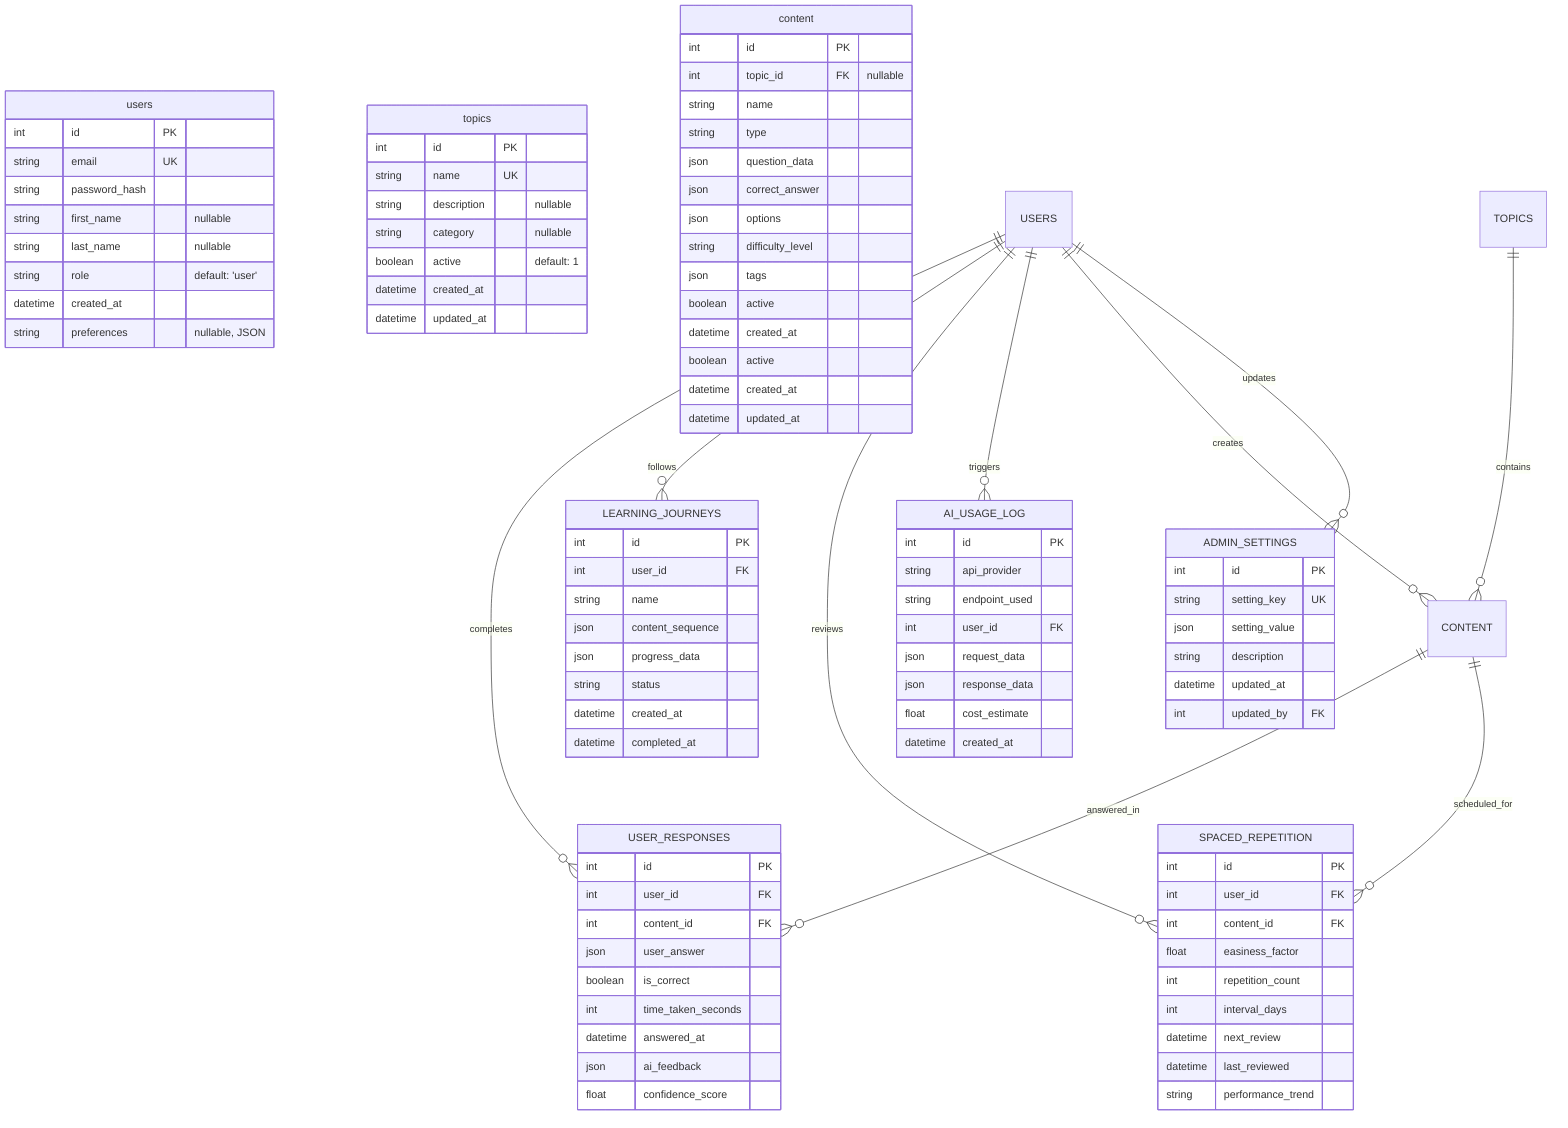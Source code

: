 erDiagram
    users {
        int id PK
        string email UK
        string password_hash
        string first_name "nullable"
        string last_name "nullable"
        string role "default: 'user'"
        datetime created_at
        string preferences "nullable, JSON"
    }

    topics {
        int id PK
        string name UK
        string description "nullable"
        string category "nullable"
        boolean active "default: 1"
        datetime created_at
        datetime updated_at
    }

    content {
        int id PK
        int topic_id FK "nullable"
        string name
        string type
        json question_data
        json correct_answer
        json options
        string difficulty_level
        json tags
        boolean active
        datetime created_at
        boolean active
        datetime created_at
        datetime updated_at
    }

    USER_RESPONSES {
        int id PK
        int user_id FK
        int content_id FK
        json user_answer
        boolean is_correct
        int time_taken_seconds
        datetime answered_at
        json ai_feedback
        float confidence_score
    }

    LEARNING_JOURNEYS {
        int id PK
        int user_id FK
        string name
        json content_sequence
        json progress_data
        string status
        datetime created_at
        datetime completed_at
    }

    SPACED_REPETITION {
        int id PK
        int user_id FK
        int content_id FK
        float easiness_factor
        int repetition_count
        int interval_days
        datetime next_review
        datetime last_reviewed
        string performance_trend
    }

    AI_USAGE_LOG {
        int id PK
        string api_provider
        string endpoint_used
        int user_id FK
        json request_data
        json response_data
        float cost_estimate
        datetime created_at
    }

    ADMIN_SETTINGS {
        int id PK
        string setting_key UK
        json setting_value
        string description
        datetime updated_at
        int updated_by FK
    }

    USERS ||--o{ USER_RESPONSES : "completes"
    USERS ||--o{ LEARNING_JOURNEYS : "follows"
    USERS ||--o{ SPACED_REPETITION : "reviews"
    USERS ||--o{ AI_USAGE_LOG : "triggers"
    TOPICS ||--o{ CONTENT : "contains"
    CONTENT ||--o{ USER_RESPONSES : "answered_in"
    CONTENT ||--o{ SPACED_REPETITION : "scheduled_for"
    USERS ||--o{ CONTENT : "creates"
    USERS ||--o{ ADMIN_SETTINGS : "updates"